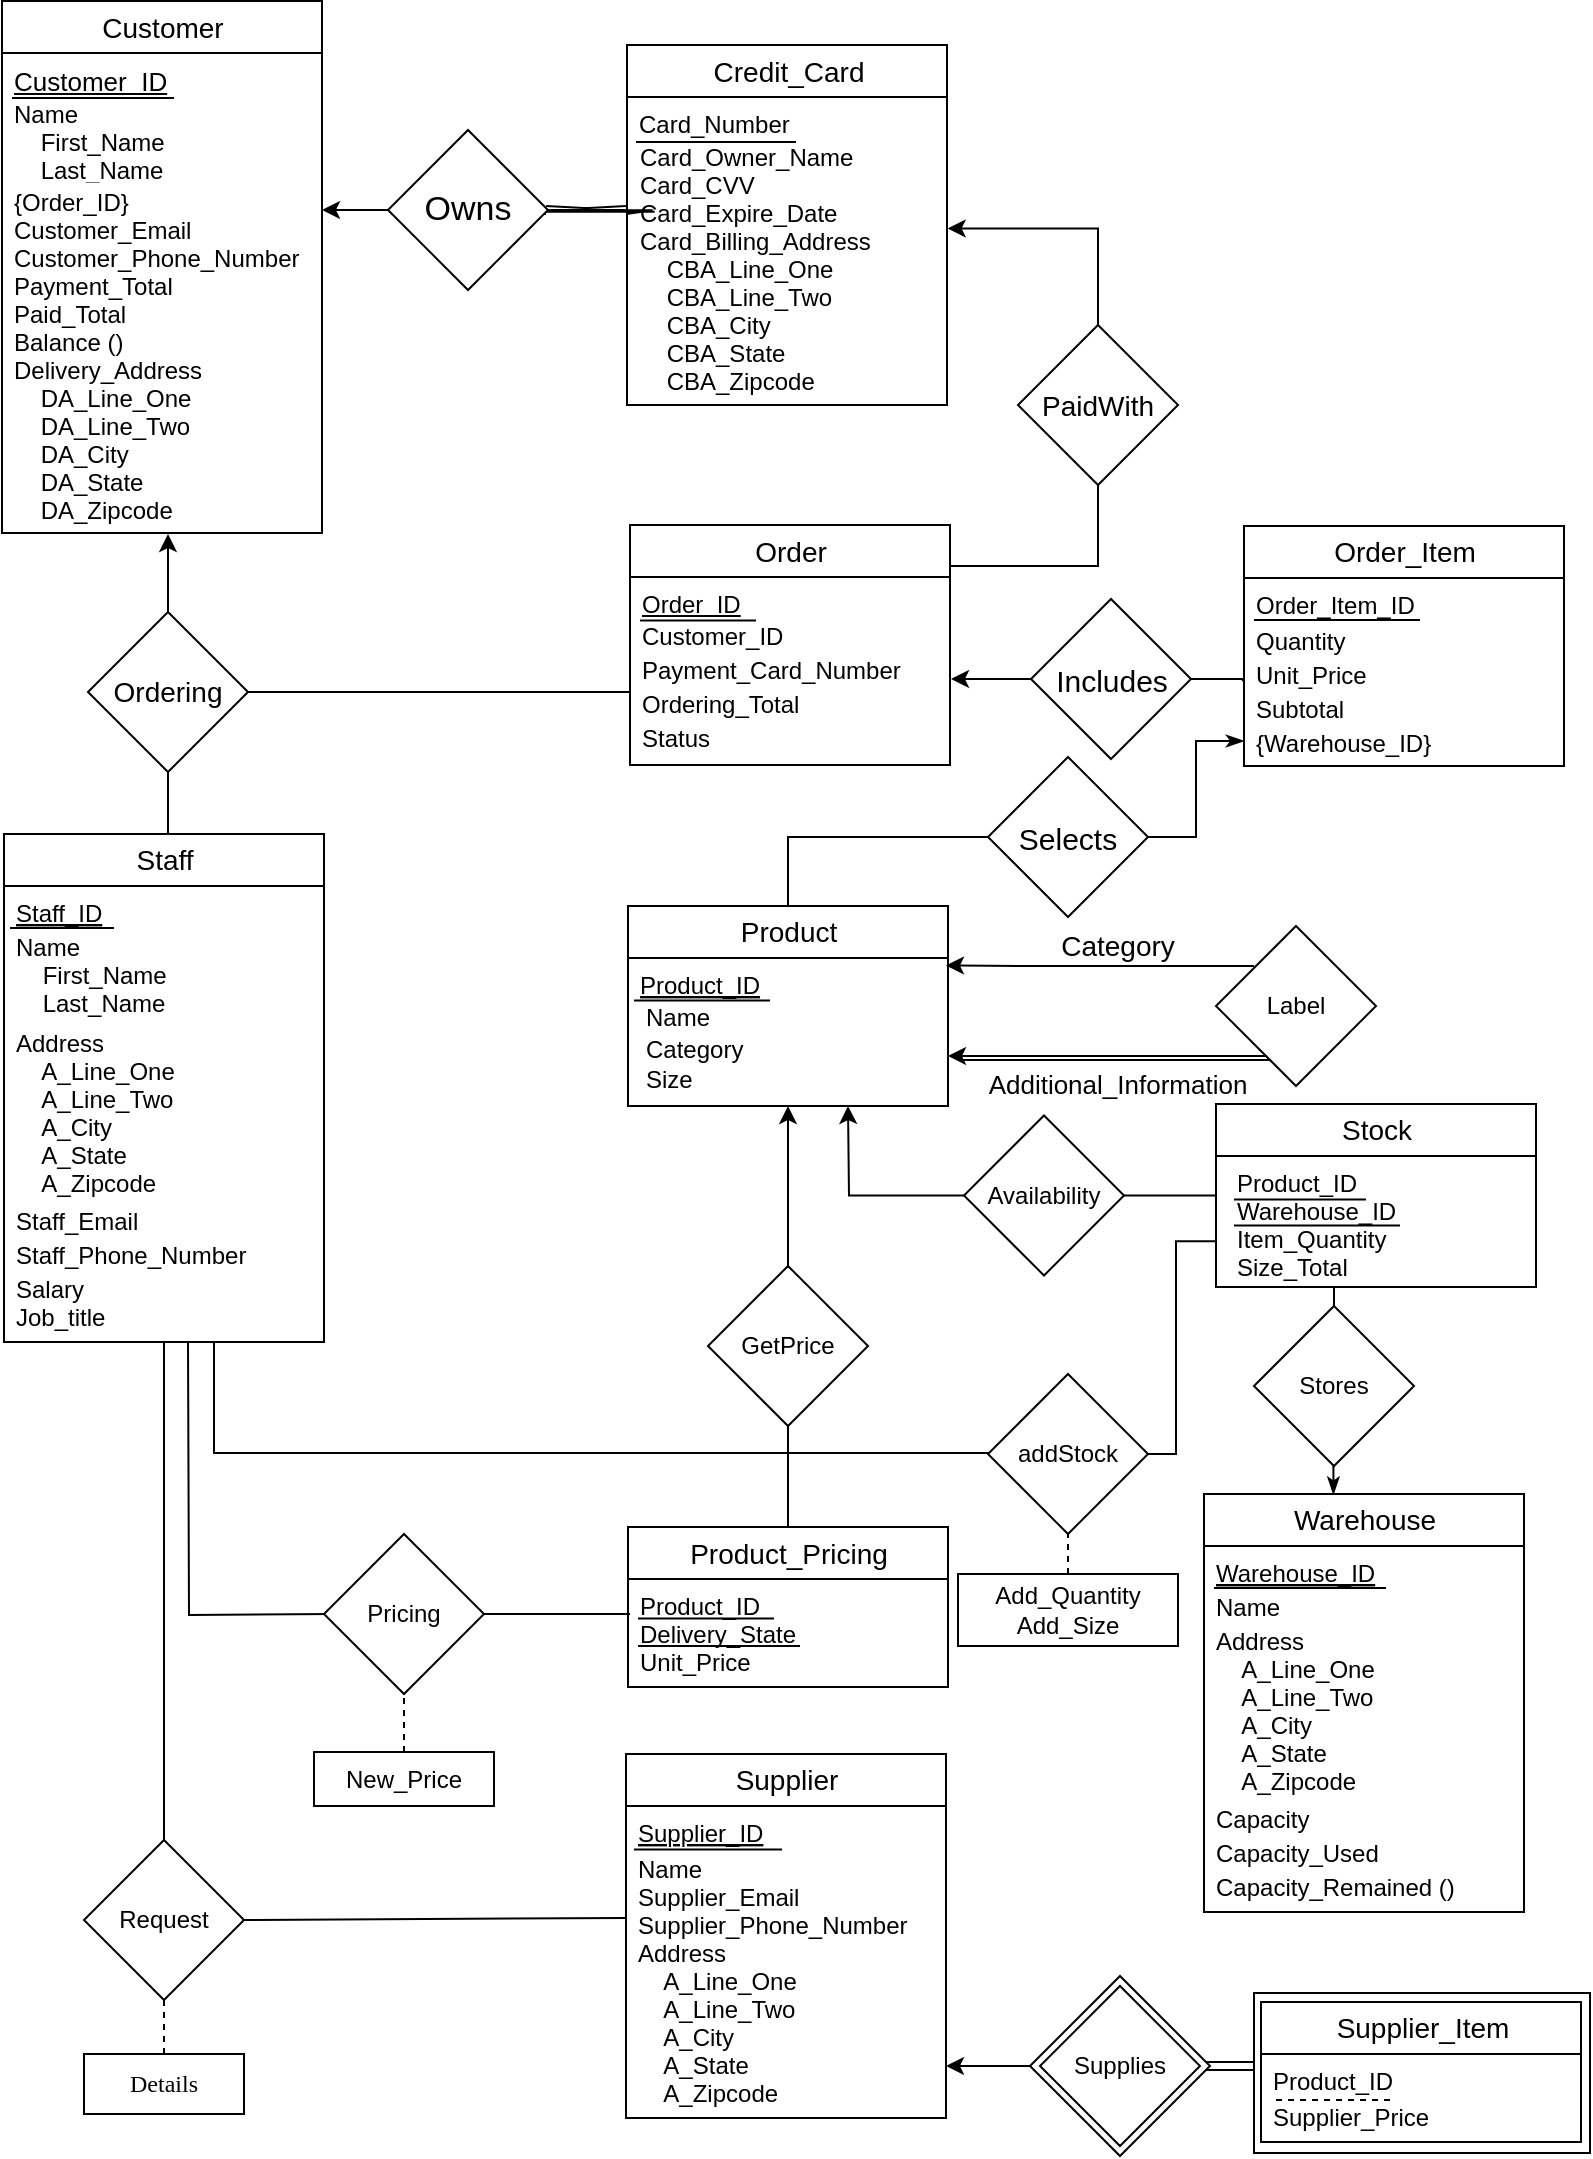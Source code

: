<mxfile version="13.0.3" type="device"><diagram id="dsKVr5tf_cZGVUpMoiFe" name="Page-1"><mxGraphModel dx="768" dy="522" grid="1" gridSize="10" guides="1" tooltips="1" connect="1" arrows="1" fold="1" page="1" pageScale="1" pageWidth="827" pageHeight="1169" math="0" shadow="0"><root><mxCell id="8yMp3e6kBateNFP0PvqR-0"/><mxCell id="8yMp3e6kBateNFP0PvqR-1" parent="8yMp3e6kBateNFP0PvqR-0"/><mxCell id="WRQ4lNMP2vpnJhaoZGz1-89" value="" style="edgeStyle=orthogonalEdgeStyle;rounded=0;orthogonalLoop=1;jettySize=auto;html=1;endArrow=classic;endFill=1;" parent="8yMp3e6kBateNFP0PvqR-1" edge="1"><mxGeometry relative="1" as="geometry"><mxPoint x="481" y="1050" as="targetPoint"/><Array as="points"><mxPoint x="491" y="1050"/><mxPoint x="491" y="1050"/></Array><mxPoint x="527" y="1050" as="sourcePoint"/></mxGeometry></mxCell><mxCell id="Q2Z9Z7U9NZE1AUgQSVHH-2" style="edgeStyle=orthogonalEdgeStyle;shape=link;rounded=0;orthogonalLoop=1;jettySize=auto;html=1;exitX=1;exitY=0.5;exitDx=0;exitDy=0;entryX=0.007;entryY=-0.054;entryDx=0;entryDy=0;entryPerimeter=0;" parent="8yMp3e6kBateNFP0PvqR-1" source="WRQ4lNMP2vpnJhaoZGz1-90" target="WRQ4lNMP2vpnJhaoZGz1-92" edge="1"><mxGeometry relative="1" as="geometry"/></mxCell><mxCell id="2XIH3nCPB-fyWV3_vnhs-7" style="edgeStyle=orthogonalEdgeStyle;shape=link;rounded=0;orthogonalLoop=1;jettySize=auto;html=1;exitX=1;exitY=0.5;exitDx=0;exitDy=0;endArrow=none;endFill=0;" parent="8yMp3e6kBateNFP0PvqR-1" edge="1"><mxGeometry relative="1" as="geometry"><mxPoint x="281" y="122" as="sourcePoint"/><mxPoint x="321" y="122" as="targetPoint"/></mxGeometry></mxCell><mxCell id="K7BHNKGHmMoZmcHDRNSR-34" value="" style="edgeStyle=orthogonalEdgeStyle;rounded=0;orthogonalLoop=1;jettySize=auto;html=1;startArrow=none;startFill=0;endArrow=none;endFill=0;fontSize=13;fontColor=#000000;" parent="8yMp3e6kBateNFP0PvqR-1" source="WRQ4lNMP2vpnJhaoZGz1-60" target="WRQ4lNMP2vpnJhaoZGz1-59" edge="1"><mxGeometry relative="1" as="geometry"/></mxCell><mxCell id="98txHaTrjVdRc5BkQR00-5" style="edgeStyle=orthogonalEdgeStyle;rounded=0;orthogonalLoop=1;jettySize=auto;html=1;exitX=0;exitY=0.5;exitDx=0;exitDy=0;endArrow=classic;endFill=1;" parent="8yMp3e6kBateNFP0PvqR-1" source="WRQ4lNMP2vpnJhaoZGz1-59" edge="1"><mxGeometry relative="1" as="geometry"><mxPoint x="432" y="570" as="targetPoint"/></mxGeometry></mxCell><mxCell id="98txHaTrjVdRc5BkQR00-2" style="edgeStyle=orthogonalEdgeStyle;rounded=0;orthogonalLoop=1;jettySize=auto;html=1;exitX=0.1;exitY=0.5;exitDx=0;exitDy=0;exitPerimeter=0;" parent="8yMp3e6kBateNFP0PvqR-1" source="J3QDzepKnIw4Qtp_B2LZ-3" edge="1"><mxGeometry relative="1" as="geometry"><mxPoint x="169" y="122" as="targetPoint"/><mxPoint x="199" y="122" as="sourcePoint"/></mxGeometry></mxCell><mxCell id="J3QDzepKnIw4Qtp_B2LZ-3" value="&lt;font style=&quot;font-size: 17px&quot;&gt;Owns&lt;/font&gt;" style="rhombus;whiteSpace=wrap;html=1;" parent="8yMp3e6kBateNFP0PvqR-1" vertex="1"><mxGeometry x="202" y="82" width="80" height="80" as="geometry"/></mxCell><mxCell id="WRQ4lNMP2vpnJhaoZGz1-59" value="Availability" style="rhombus;whiteSpace=wrap;html=1;" parent="8yMp3e6kBateNFP0PvqR-1" vertex="1"><mxGeometry x="490" y="574.75" width="80" height="80" as="geometry"/></mxCell><mxCell id="uZnhvBU0iBKmLGr6HPpe-4" style="edgeStyle=orthogonalEdgeStyle;rounded=0;orthogonalLoop=1;jettySize=auto;html=1;exitX=0.5;exitY=1;exitDx=0;exitDy=0;entryX=0.417;entryY=-0.008;entryDx=0;entryDy=0;entryPerimeter=0;endArrow=classicThin;endFill=1;" parent="8yMp3e6kBateNFP0PvqR-1" edge="1"><mxGeometry relative="1" as="geometry"><mxPoint x="672.5" y="741" as="sourcePoint"/><mxPoint x="674.72" y="764.328" as="targetPoint"/></mxGeometry></mxCell><mxCell id="WRQ4lNMP2vpnJhaoZGz1-78" value="Stores" style="rhombus;whiteSpace=wrap;html=1;" parent="8yMp3e6kBateNFP0PvqR-1" vertex="1"><mxGeometry x="635" y="670" width="80" height="80" as="geometry"/></mxCell><mxCell id="J3QDzepKnIw4Qtp_B2LZ-12" value="Customer" style="swimlane;fontStyle=0;childLayout=stackLayout;horizontal=1;startSize=26;horizontalStack=0;resizeParent=1;resizeParentMax=0;resizeLast=0;collapsible=1;marginBottom=0;align=center;fontSize=14;rounded=0;shadow=0;comic=0;strokeWidth=1;html=1;" parent="8yMp3e6kBateNFP0PvqR-1" vertex="1"><mxGeometry x="9" y="17.5" width="160" height="266" as="geometry"/></mxCell><mxCell id="J3QDzepKnIw4Qtp_B2LZ-13" value="Customer_ID" style="text;strokeColor=none;fillColor=none;spacingLeft=4;spacingRight=4;overflow=hidden;rotatable=0;points=[[0,0.5],[1,0.5]];portConstraint=eastwest;fontSize=13;fontStyle=4" parent="J3QDzepKnIw4Qtp_B2LZ-12" vertex="1"><mxGeometry y="26" width="160" height="17" as="geometry"/></mxCell><mxCell id="K7BHNKGHmMoZmcHDRNSR-91" value="" style="endArrow=none;html=1;" parent="J3QDzepKnIw4Qtp_B2LZ-12" edge="1"><mxGeometry width="50" height="50" relative="1" as="geometry"><mxPoint x="5" y="48.5" as="sourcePoint"/><mxPoint x="86" y="48.5" as="targetPoint"/></mxGeometry></mxCell><mxCell id="J3QDzepKnIw4Qtp_B2LZ-14" value="Name&#10;    First_Name&#10;    Last_Name&#10;" style="text;strokeColor=none;fillColor=none;spacingLeft=4;spacingRight=4;overflow=hidden;rotatable=0;points=[[0,0.5],[1,0.5]];portConstraint=eastwest;fontSize=12;" parent="J3QDzepKnIw4Qtp_B2LZ-12" vertex="1"><mxGeometry y="43" width="160" height="44" as="geometry"/></mxCell><mxCell id="WRQ4lNMP2vpnJhaoZGz1-33" value="{Order_ID}&#10;Customer_Email&#10;Customer_Phone_Number&#10;Payment_Total&#10;Paid_Total&#10;Balance ()&#10;Delivery_Address&#10;    DA_Line_One&#10;    DA_Line_Two&#10;    DA_City&#10;    DA_State&#10;    DA_Zipcode" style="text;strokeColor=none;fillColor=none;spacingLeft=4;spacingRight=4;overflow=hidden;rotatable=0;points=[[0,0.5],[1,0.5]];portConstraint=eastwest;fontSize=12;" parent="J3QDzepKnIw4Qtp_B2LZ-12" vertex="1"><mxGeometry y="87" width="160" height="179" as="geometry"/></mxCell><mxCell id="WRQ4lNMP2vpnJhaoZGz1-86" value="" style="rhombus;whiteSpace=wrap;html=1;" parent="8yMp3e6kBateNFP0PvqR-1" vertex="1"><mxGeometry x="523" y="1005" width="90" height="90" as="geometry"/></mxCell><mxCell id="WRQ4lNMP2vpnJhaoZGz1-87" value="" style="whiteSpace=wrap;html=1;rounded=0;shadow=0;comic=0;strokeWidth=1;fontFamily=Verdana;align=left;" parent="8yMp3e6kBateNFP0PvqR-1" vertex="1"><mxGeometry x="635" y="1013.5" width="168" height="80" as="geometry"/></mxCell><mxCell id="WRQ4lNMP2vpnJhaoZGz1-90" value="Supplies" style="rhombus;whiteSpace=wrap;html=1;" parent="8yMp3e6kBateNFP0PvqR-1" vertex="1"><mxGeometry x="528" y="1010" width="80" height="80" as="geometry"/></mxCell><mxCell id="WRQ4lNMP2vpnJhaoZGz1-80" value="Supplier" style="swimlane;fontStyle=0;childLayout=stackLayout;horizontal=1;startSize=26;horizontalStack=0;resizeParent=1;resizeParentMax=0;resizeLast=0;collapsible=1;marginBottom=0;align=center;fontSize=14;rounded=0;shadow=0;comic=0;strokeWidth=1;html=1;" parent="8yMp3e6kBateNFP0PvqR-1" vertex="1"><mxGeometry x="321" y="894" width="160" height="182" as="geometry"/></mxCell><mxCell id="WRQ4lNMP2vpnJhaoZGz1-81" value="Supplier_ID" style="text;strokeColor=none;fillColor=none;spacingLeft=4;spacingRight=4;overflow=hidden;rotatable=0;points=[[0,0.5],[1,0.5]];portConstraint=eastwest;fontSize=12;fontStyle=4;fontColor=#000000;" parent="WRQ4lNMP2vpnJhaoZGz1-80" vertex="1"><mxGeometry y="26" width="160" height="18" as="geometry"/></mxCell><mxCell id="K7BHNKGHmMoZmcHDRNSR-98" value="" style="endArrow=none;html=1;" parent="WRQ4lNMP2vpnJhaoZGz1-80" edge="1"><mxGeometry width="50" height="50" relative="1" as="geometry"><mxPoint x="4" y="47.79" as="sourcePoint"/><mxPoint x="78" y="47.79" as="targetPoint"/></mxGeometry></mxCell><mxCell id="WRQ4lNMP2vpnJhaoZGz1-82" value="Name" style="text;strokeColor=none;fillColor=none;spacingLeft=4;spacingRight=4;overflow=hidden;rotatable=0;points=[[0,0.5],[1,0.5]];portConstraint=eastwest;fontSize=12;" parent="WRQ4lNMP2vpnJhaoZGz1-80" vertex="1"><mxGeometry y="44" width="160" height="14" as="geometry"/></mxCell><mxCell id="WRQ4lNMP2vpnJhaoZGz1-83" value="Supplier_Email&#10;Supplier_Phone_Number&#10;Address&#10;    A_Line_One&#10;    A_Line_Two&#10;    A_City&#10;    A_State&#10;    A_Zipcode" style="text;strokeColor=none;fillColor=none;spacingLeft=4;spacingRight=4;overflow=hidden;rotatable=0;points=[[0,0.5],[1,0.5]];portConstraint=eastwest;fontSize=12;" parent="WRQ4lNMP2vpnJhaoZGz1-80" vertex="1"><mxGeometry y="58" width="160" height="124" as="geometry"/></mxCell><mxCell id="WRQ4lNMP2vpnJhaoZGz1-113" value="Request" style="rhombus;whiteSpace=wrap;html=1;" parent="8yMp3e6kBateNFP0PvqR-1" vertex="1"><mxGeometry x="50" y="937" width="80" height="80" as="geometry"/></mxCell><mxCell id="WRQ4lNMP2vpnJhaoZGz1-114" value="" style="endArrow=none;dashed=1;html=1;fontFamily=Verdana;exitX=0.5;exitY=0;exitDx=0;exitDy=0;" parent="8yMp3e6kBateNFP0PvqR-1" source="WRQ4lNMP2vpnJhaoZGz1-115" edge="1"><mxGeometry width="50" height="50" relative="1" as="geometry"><mxPoint x="90" y="1054" as="sourcePoint"/><mxPoint x="90" y="1017" as="targetPoint"/></mxGeometry></mxCell><mxCell id="WRQ4lNMP2vpnJhaoZGz1-115" value="Details" style="rounded=0;whiteSpace=wrap;html=1;shadow=0;comic=0;strokeWidth=1;fontFamily=Verdana;align=center;" parent="8yMp3e6kBateNFP0PvqR-1" vertex="1"><mxGeometry x="50" y="1044" width="80" height="30" as="geometry"/></mxCell><mxCell id="9i8of32P8VTuhEcQCgDb-11" style="edgeStyle=orthogonalEdgeStyle;rounded=0;orthogonalLoop=1;jettySize=auto;html=1;exitX=0;exitY=0.5;exitDx=0;exitDy=0;entryX=0.563;entryY=1;entryDx=0;entryDy=0;entryPerimeter=0;endArrow=none;endFill=0;startArrow=none;startFill=0;" parent="8yMp3e6kBateNFP0PvqR-1" edge="1"><mxGeometry relative="1" as="geometry"><mxPoint x="175.0" y="824" as="sourcePoint"/><mxPoint x="102" y="688" as="targetPoint"/></mxGeometry></mxCell><mxCell id="SBInSRfp2buzQ4nA8DWr-20" value="Pricing" style="rhombus;whiteSpace=wrap;html=1;align=center;" parent="8yMp3e6kBateNFP0PvqR-1" vertex="1"><mxGeometry x="170" y="784" width="80" height="80" as="geometry"/></mxCell><mxCell id="K7BHNKGHmMoZmcHDRNSR-58" style="edgeStyle=orthogonalEdgeStyle;rounded=0;orthogonalLoop=1;jettySize=auto;html=1;exitX=0.5;exitY=0;exitDx=0;exitDy=0;entryX=0.5;entryY=1;entryDx=0;entryDy=0;startArrow=none;startFill=0;endArrow=classic;endFill=1;fontSize=13;fontColor=#000000;entryPerimeter=0;" parent="8yMp3e6kBateNFP0PvqR-1" source="SBInSRfp2buzQ4nA8DWr-39" target="aeb2aWz5mtr-pIlVxpGZ-13" edge="1"><mxGeometry relative="1" as="geometry"><mxPoint x="402" y="525" as="targetPoint"/></mxGeometry></mxCell><mxCell id="SBInSRfp2buzQ4nA8DWr-39" value="GetPrice" style="rhombus;whiteSpace=wrap;html=1;align=center;" parent="8yMp3e6kBateNFP0PvqR-1" vertex="1"><mxGeometry x="362" y="650" width="80" height="80" as="geometry"/></mxCell><mxCell id="K7BHNKGHmMoZmcHDRNSR-61" style="edgeStyle=orthogonalEdgeStyle;rounded=0;orthogonalLoop=1;jettySize=auto;html=1;exitX=0.5;exitY=0;exitDx=0;exitDy=0;entryX=0.5;entryY=1;entryDx=0;entryDy=0;startArrow=none;startFill=0;endArrow=none;endFill=0;fontSize=13;fontColor=#000000;" parent="8yMp3e6kBateNFP0PvqR-1" source="SBInSRfp2buzQ4nA8DWr-32" target="SBInSRfp2buzQ4nA8DWr-39" edge="1"><mxGeometry relative="1" as="geometry"/></mxCell><mxCell id="9i8of32P8VTuhEcQCgDb-12" style="edgeStyle=orthogonalEdgeStyle;rounded=0;orthogonalLoop=1;jettySize=auto;html=1;entryX=0.625;entryY=1;entryDx=0;entryDy=0;entryPerimeter=0;endArrow=none;endFill=0;" parent="8yMp3e6kBateNFP0PvqR-1" edge="1"><mxGeometry relative="1" as="geometry"><Array as="points"><mxPoint x="115" y="743"/></Array><mxPoint x="532" y="743.5" as="sourcePoint"/><mxPoint x="115.0" y="688" as="targetPoint"/></mxGeometry></mxCell><mxCell id="uZnhvBU0iBKmLGr6HPpe-0" style="edgeStyle=orthogonalEdgeStyle;rounded=0;orthogonalLoop=1;jettySize=auto;html=1;exitX=1;exitY=0.5;exitDx=0;exitDy=0;entryX=0;entryY=0.75;entryDx=0;entryDy=0;endArrow=none;endFill=0;" parent="8yMp3e6kBateNFP0PvqR-1" source="SBInSRfp2buzQ4nA8DWr-64" target="WRQ4lNMP2vpnJhaoZGz1-60" edge="1"><mxGeometry relative="1" as="geometry"><Array as="points"><mxPoint x="596" y="744"/><mxPoint x="596" y="638"/></Array></mxGeometry></mxCell><mxCell id="SBInSRfp2buzQ4nA8DWr-64" value="addStock" style="rhombus;whiteSpace=wrap;html=1;align=center;" parent="8yMp3e6kBateNFP0PvqR-1" vertex="1"><mxGeometry x="502" y="704" width="80" height="80" as="geometry"/></mxCell><mxCell id="9i8of32P8VTuhEcQCgDb-0" value="Staff" style="swimlane;fontStyle=0;childLayout=stackLayout;horizontal=1;startSize=26;horizontalStack=0;resizeParent=1;resizeParentMax=0;resizeLast=0;collapsible=1;marginBottom=0;align=center;fontSize=14;rounded=0;shadow=0;comic=0;strokeWidth=1;html=1;" parent="8yMp3e6kBateNFP0PvqR-1" vertex="1"><mxGeometry x="10" y="434" width="160" height="254" as="geometry"/></mxCell><mxCell id="9i8of32P8VTuhEcQCgDb-1" value="Staff_ID" style="text;strokeColor=none;fillColor=none;spacingLeft=4;spacingRight=4;overflow=hidden;rotatable=0;points=[[0,0.5],[1,0.5]];portConstraint=eastwest;fontSize=12;fontStyle=4" parent="9i8of32P8VTuhEcQCgDb-0" vertex="1"><mxGeometry y="26" width="160" height="17" as="geometry"/></mxCell><mxCell id="K7BHNKGHmMoZmcHDRNSR-90" value="" style="endArrow=none;html=1;" parent="9i8of32P8VTuhEcQCgDb-0" edge="1"><mxGeometry width="50" height="50" relative="1" as="geometry"><mxPoint x="3" y="47" as="sourcePoint"/><mxPoint x="55" y="47" as="targetPoint"/></mxGeometry></mxCell><mxCell id="9i8of32P8VTuhEcQCgDb-2" value="Name&#10;    First_Name&#10;    Last_Name&#10;" style="text;strokeColor=none;fillColor=none;spacingLeft=4;spacingRight=4;overflow=hidden;rotatable=0;points=[[0,0.5],[1,0.5]];portConstraint=eastwest;fontSize=12;" parent="9i8of32P8VTuhEcQCgDb-0" vertex="1"><mxGeometry y="43" width="160" height="48" as="geometry"/></mxCell><mxCell id="9i8of32P8VTuhEcQCgDb-3" value="Address&#10;    A_Line_One&#10;    A_Line_Two&#10;    A_City&#10;    A_State&#10;    A_Zipcode" style="text;strokeColor=none;fillColor=none;spacingLeft=4;spacingRight=4;overflow=hidden;rotatable=0;points=[[0,0.5],[1,0.5]];portConstraint=eastwest;fontSize=12;" parent="9i8of32P8VTuhEcQCgDb-0" vertex="1"><mxGeometry y="91" width="160" height="89" as="geometry"/></mxCell><mxCell id="9i8of32P8VTuhEcQCgDb-5" value="Staff_Email" style="text;strokeColor=none;fillColor=none;spacingLeft=4;spacingRight=4;overflow=hidden;rotatable=0;points=[[0,0.5],[1,0.5]];portConstraint=eastwest;fontSize=12;" parent="9i8of32P8VTuhEcQCgDb-0" vertex="1"><mxGeometry y="180" width="160" height="17" as="geometry"/></mxCell><mxCell id="9i8of32P8VTuhEcQCgDb-6" value="Staff_Phone_Number" style="text;strokeColor=none;fillColor=none;spacingLeft=4;spacingRight=4;overflow=hidden;rotatable=0;points=[[0,0.5],[1,0.5]];portConstraint=eastwest;fontSize=12;" parent="9i8of32P8VTuhEcQCgDb-0" vertex="1"><mxGeometry y="197" width="160" height="17" as="geometry"/></mxCell><mxCell id="9i8of32P8VTuhEcQCgDb-7" value="Salary&#10;Job_title" style="text;strokeColor=none;fillColor=none;spacingLeft=4;spacingRight=4;overflow=hidden;rotatable=0;points=[[0,0.5],[1,0.5]];portConstraint=eastwest;fontSize=12;" parent="9i8of32P8VTuhEcQCgDb-0" vertex="1"><mxGeometry y="214" width="160" height="40" as="geometry"/></mxCell><mxCell id="9i8of32P8VTuhEcQCgDb-8" value="" style="endArrow=none;html=1;exitX=1;exitY=0.5;exitDx=0;exitDy=0;" parent="8yMp3e6kBateNFP0PvqR-1" edge="1"><mxGeometry width="50" height="50" relative="1" as="geometry"><mxPoint x="129" y="977" as="sourcePoint"/><mxPoint x="321" y="976" as="targetPoint"/></mxGeometry></mxCell><mxCell id="9i8of32P8VTuhEcQCgDb-10" value="" style="endArrow=none;html=1;exitX=0.5;exitY=0;exitDx=0;exitDy=0;endFill=0;" parent="8yMp3e6kBateNFP0PvqR-1" source="WRQ4lNMP2vpnJhaoZGz1-113" target="9i8of32P8VTuhEcQCgDb-7" edge="1"><mxGeometry width="50" height="50" relative="1" as="geometry"><mxPoint x="290" y="874" as="sourcePoint"/><mxPoint x="340" y="824" as="targetPoint"/></mxGeometry></mxCell><mxCell id="9i8of32P8VTuhEcQCgDb-16" value="" style="endArrow=none;html=1;entryX=1;entryY=0.5;entryDx=0;entryDy=0;" parent="8yMp3e6kBateNFP0PvqR-1" target="SBInSRfp2buzQ4nA8DWr-20" edge="1"><mxGeometry width="50" height="50" relative="1" as="geometry"><mxPoint x="323" y="824" as="sourcePoint"/><mxPoint x="222" y="824" as="targetPoint"/></mxGeometry></mxCell><mxCell id="9i8of32P8VTuhEcQCgDb-18" value="Add_Quantity&lt;br&gt;Add_Size" style="rounded=0;whiteSpace=wrap;html=1;" parent="8yMp3e6kBateNFP0PvqR-1" vertex="1"><mxGeometry x="487" y="804" width="110" height="36" as="geometry"/></mxCell><mxCell id="9i8of32P8VTuhEcQCgDb-19" value="" style="endArrow=none;dashed=1;html=1;exitX=0.5;exitY=0;exitDx=0;exitDy=0;entryX=0.5;entryY=1;entryDx=0;entryDy=0;" parent="8yMp3e6kBateNFP0PvqR-1" source="9i8of32P8VTuhEcQCgDb-18" target="SBInSRfp2buzQ4nA8DWr-64" edge="1"><mxGeometry width="50" height="50" relative="1" as="geometry"><mxPoint x="522" y="659.75" as="sourcePoint"/><mxPoint x="572" y="609.75" as="targetPoint"/></mxGeometry></mxCell><mxCell id="9i8of32P8VTuhEcQCgDb-20" value="New_Price" style="rounded=0;whiteSpace=wrap;html=1;" parent="8yMp3e6kBateNFP0PvqR-1" vertex="1"><mxGeometry x="165" y="893" width="90" height="27" as="geometry"/></mxCell><mxCell id="9i8of32P8VTuhEcQCgDb-22" value="" style="endArrow=none;dashed=1;html=1;exitX=0.5;exitY=0;exitDx=0;exitDy=0;entryX=0.5;entryY=1;entryDx=0;entryDy=0;" parent="8yMp3e6kBateNFP0PvqR-1" source="9i8of32P8VTuhEcQCgDb-20" target="SBInSRfp2buzQ4nA8DWr-20" edge="1"><mxGeometry width="50" height="50" relative="1" as="geometry"><mxPoint x="100" y="904" as="sourcePoint"/><mxPoint x="150" y="854" as="targetPoint"/></mxGeometry></mxCell><mxCell id="jI37pvxPPCBf6wWJPP41-12" style="edgeStyle=orthogonalEdgeStyle;rounded=0;orthogonalLoop=1;jettySize=auto;html=1;exitX=0.5;exitY=1;exitDx=0;exitDy=0;endArrow=none;endFill=0;" parent="8yMp3e6kBateNFP0PvqR-1" source="Sxl-88vAfYyirIWx0f7X-0" edge="1"><mxGeometry relative="1" as="geometry"><mxPoint x="482" y="300" as="targetPoint"/><Array as="points"><mxPoint x="557" y="300"/></Array></mxGeometry></mxCell><mxCell id="98txHaTrjVdRc5BkQR00-6" style="edgeStyle=orthogonalEdgeStyle;rounded=0;orthogonalLoop=1;jettySize=auto;html=1;exitX=0.5;exitY=0;exitDx=0;exitDy=0;endArrow=classic;endFill=1;entryX=0.999;entryY=0.373;entryDx=0;entryDy=0;entryPerimeter=0;" parent="8yMp3e6kBateNFP0PvqR-1" source="Sxl-88vAfYyirIWx0f7X-0" target="WRQ4lNMP2vpnJhaoZGz1-3" edge="1"><mxGeometry relative="1" as="geometry"><mxPoint x="486" y="131" as="targetPoint"/><Array as="points"><mxPoint x="557" y="131"/></Array></mxGeometry></mxCell><mxCell id="Sxl-88vAfYyirIWx0f7X-0" value="&lt;font style=&quot;font-size: 14px&quot;&gt;PaidWith&lt;/font&gt;" style="rhombus;whiteSpace=wrap;html=1;" parent="8yMp3e6kBateNFP0PvqR-1" vertex="1"><mxGeometry x="517" y="179.5" width="80" height="80" as="geometry"/></mxCell><mxCell id="Sxl-88vAfYyirIWx0f7X-14" style="edgeStyle=orthogonalEdgeStyle;rounded=0;orthogonalLoop=1;jettySize=auto;html=1;exitX=1;exitY=0.5;exitDx=0;exitDy=0;entryX=-0.002;entryY=0.718;entryDx=0;entryDy=0;entryPerimeter=0;endArrow=none;endFill=0;" parent="8yMp3e6kBateNFP0PvqR-1" source="Sxl-88vAfYyirIWx0f7X-13" edge="1"><mxGeometry relative="1" as="geometry"><mxPoint x="322.68" y="362.966" as="targetPoint"/></mxGeometry></mxCell><mxCell id="K7BHNKGHmMoZmcHDRNSR-6" style="edgeStyle=orthogonalEdgeStyle;rounded=0;orthogonalLoop=1;jettySize=auto;html=1;exitX=0.5;exitY=1;exitDx=0;exitDy=0;entryX=0.75;entryY=0;entryDx=0;entryDy=0;endArrow=none;endFill=0;startArrow=none;startFill=0;" parent="8yMp3e6kBateNFP0PvqR-1" edge="1"><mxGeometry relative="1" as="geometry"><mxPoint x="92" y="403" as="sourcePoint"/><mxPoint x="92" y="434.0" as="targetPoint"/></mxGeometry></mxCell><mxCell id="K7BHNKGHmMoZmcHDRNSR-33" style="edgeStyle=orthogonalEdgeStyle;rounded=0;orthogonalLoop=1;jettySize=auto;html=1;exitX=0.5;exitY=0;exitDx=0;exitDy=0;startArrow=none;startFill=0;endArrow=classic;endFill=1;fontSize=13;fontColor=#000000;" parent="8yMp3e6kBateNFP0PvqR-1" source="Sxl-88vAfYyirIWx0f7X-13" edge="1"><mxGeometry relative="1" as="geometry"><mxPoint x="92" y="284" as="targetPoint"/><Array as="points"><mxPoint x="92" y="309"/><mxPoint x="92" y="309"/></Array></mxGeometry></mxCell><mxCell id="Sxl-88vAfYyirIWx0f7X-13" value="&lt;font style=&quot;font-size: 14px&quot;&gt;Ordering&lt;/font&gt;" style="rhombus;whiteSpace=wrap;html=1;" parent="8yMp3e6kBateNFP0PvqR-1" vertex="1"><mxGeometry x="52" y="323" width="80" height="80" as="geometry"/></mxCell><mxCell id="WRQ4lNMP2vpnJhaoZGz1-63" value="Product_ID&#10;Warehouse_ID&#10;Item_Quantity&#10;Size_Total" style="text;strokeColor=none;fillColor=none;spacingLeft=4;spacingRight=4;overflow=hidden;rotatable=0;points=[[0,0.5],[1,0.5]];portConstraint=eastwest;fontSize=12;" parent="8yMp3e6kBateNFP0PvqR-1" vertex="1"><mxGeometry x="620.5" y="595" width="160" height="62.75" as="geometry"/></mxCell><mxCell id="SBInSRfp2buzQ4nA8DWr-32" value="Product_Pricing" style="swimlane;fontStyle=0;childLayout=stackLayout;horizontal=1;startSize=26;horizontalStack=0;resizeParent=1;resizeParentMax=0;resizeLast=0;collapsible=1;marginBottom=0;align=center;fontSize=14;rounded=0;shadow=0;comic=0;strokeWidth=1;html=1;" parent="8yMp3e6kBateNFP0PvqR-1" vertex="1"><mxGeometry x="322" y="780.5" width="160" height="80" as="geometry"><mxRectangle x="380" y="20" width="110" height="26" as="alternateBounds"/></mxGeometry></mxCell><mxCell id="SBInSRfp2buzQ4nA8DWr-33" value="Product_ID&#10;Delivery_State&#10;Unit_Price" style="text;strokeColor=none;fillColor=none;spacingLeft=4;spacingRight=4;overflow=hidden;rotatable=0;points=[[0,0.5],[1,0.5]];portConstraint=eastwest;fontSize=12;" parent="SBInSRfp2buzQ4nA8DWr-32" vertex="1"><mxGeometry y="26" width="160" height="54" as="geometry"/></mxCell><mxCell id="K7BHNKGHmMoZmcHDRNSR-13" value="" style="endArrow=none;html=1;" parent="SBInSRfp2buzQ4nA8DWr-32" edge="1"><mxGeometry width="50" height="50" relative="1" as="geometry"><mxPoint x="5" y="59.5" as="sourcePoint"/><mxPoint x="86" y="59.5" as="targetPoint"/></mxGeometry></mxCell><mxCell id="K7BHNKGHmMoZmcHDRNSR-82" value="" style="endArrow=none;html=1;" parent="SBInSRfp2buzQ4nA8DWr-32" edge="1"><mxGeometry width="50" height="50" relative="1" as="geometry"><mxPoint x="5" y="45.79" as="sourcePoint"/><mxPoint x="73" y="45.79" as="targetPoint"/></mxGeometry></mxCell><mxCell id="K7BHNKGHmMoZmcHDRNSR-88" value="" style="endArrow=none;html=1;" parent="8yMp3e6kBateNFP0PvqR-1" edge="1"><mxGeometry width="50" height="50" relative="1" as="geometry"><mxPoint x="625" y="629.75" as="sourcePoint"/><mxPoint x="708" y="629.75" as="targetPoint"/></mxGeometry></mxCell><mxCell id="K7BHNKGHmMoZmcHDRNSR-89" value="" style="endArrow=none;html=1;" parent="8yMp3e6kBateNFP0PvqR-1" edge="1"><mxGeometry width="50" height="50" relative="1" as="geometry"><mxPoint x="625" y="616.75" as="sourcePoint"/><mxPoint x="691" y="616.75" as="targetPoint"/></mxGeometry></mxCell><mxCell id="WRQ4lNMP2vpnJhaoZGz1-15" value="&#10;Card_Owner_name&#10;Card_CVV" style="text;strokeColor=none;fillColor=none;spacingLeft=4;spacingRight=4;overflow=hidden;rotatable=0;points=[[0,0.5],[1,0.5]];portConstraint=eastwest;fontSize=12;" parent="8yMp3e6kBateNFP0PvqR-1" vertex="1"><mxGeometry x="302" y="179.5" width="160" height="17" as="geometry"/></mxCell><mxCell id="WRQ4lNMP2vpnJhaoZGz1-95" value="Supplier_Price" style="text;strokeColor=none;fillColor=none;spacingLeft=4;spacingRight=4;overflow=hidden;rotatable=0;points=[[0,0.5],[1,0.5]];portConstraint=eastwest;fontSize=12;" parent="8yMp3e6kBateNFP0PvqR-1" vertex="1"><mxGeometry x="638.5" y="1062" width="160" height="26" as="geometry"/></mxCell><mxCell id="K7BHNKGHmMoZmcHDRNSR-99" value="" style="endArrow=none;html=1;dashed=1;" parent="8yMp3e6kBateNFP0PvqR-1" edge="1"><mxGeometry width="50" height="50" relative="1" as="geometry"><mxPoint x="646" y="1067" as="sourcePoint"/><mxPoint x="705" y="1067" as="targetPoint"/></mxGeometry></mxCell><mxCell id="WRQ4lNMP2vpnJhaoZGz1-91" value="Supplier_Item" style="swimlane;fontStyle=0;childLayout=stackLayout;horizontal=1;startSize=26;horizontalStack=0;resizeParent=1;resizeParentMax=0;resizeLast=0;collapsible=1;marginBottom=0;align=center;fontSize=14;rounded=0;shadow=0;comic=0;strokeWidth=1;html=1;" parent="8yMp3e6kBateNFP0PvqR-1" vertex="1"><mxGeometry x="638.5" y="1018" width="160" height="70" as="geometry"><mxRectangle x="380" y="20" width="110" height="26" as="alternateBounds"/></mxGeometry></mxCell><mxCell id="WRQ4lNMP2vpnJhaoZGz1-92" value="Product_ID" style="text;strokeColor=none;fillColor=none;spacingLeft=4;spacingRight=4;overflow=hidden;rotatable=0;points=[[0,0.5],[1,0.5]];portConstraint=eastwest;fontSize=12;" parent="WRQ4lNMP2vpnJhaoZGz1-91" vertex="1"><mxGeometry y="26" width="160" height="44" as="geometry"/></mxCell><mxCell id="uZnhvBU0iBKmLGr6HPpe-2" style="edgeStyle=orthogonalEdgeStyle;rounded=0;orthogonalLoop=1;jettySize=auto;html=1;exitX=0.25;exitY=1;exitDx=0;exitDy=0;entryX=0.5;entryY=0;entryDx=0;entryDy=0;endArrow=none;endFill=0;" parent="8yMp3e6kBateNFP0PvqR-1" source="WRQ4lNMP2vpnJhaoZGz1-60" target="WRQ4lNMP2vpnJhaoZGz1-78" edge="1"><mxGeometry relative="1" as="geometry"/></mxCell><mxCell id="WRQ4lNMP2vpnJhaoZGz1-68" value="Warehouse" style="swimlane;fontStyle=0;childLayout=stackLayout;horizontal=1;startSize=26;horizontalStack=0;resizeParent=1;resizeParentMax=0;resizeLast=0;collapsible=1;marginBottom=0;align=center;fontSize=14;rounded=0;shadow=0;comic=0;strokeWidth=1;html=1;" parent="8yMp3e6kBateNFP0PvqR-1" vertex="1"><mxGeometry x="610" y="764" width="160" height="209" as="geometry"/></mxCell><mxCell id="WRQ4lNMP2vpnJhaoZGz1-69" value="Warehouse_ID" style="text;strokeColor=none;fillColor=none;spacingLeft=4;spacingRight=4;overflow=hidden;rotatable=0;points=[[0,0.5],[1,0.5]];portConstraint=eastwest;fontSize=12;fontStyle=4" parent="WRQ4lNMP2vpnJhaoZGz1-68" vertex="1"><mxGeometry y="26" width="160" height="17" as="geometry"/></mxCell><mxCell id="K7BHNKGHmMoZmcHDRNSR-86" value="" style="endArrow=none;html=1;" parent="WRQ4lNMP2vpnJhaoZGz1-68" edge="1"><mxGeometry width="50" height="50" relative="1" as="geometry"><mxPoint x="5" y="47" as="sourcePoint"/><mxPoint x="91" y="47" as="targetPoint"/></mxGeometry></mxCell><mxCell id="WRQ4lNMP2vpnJhaoZGz1-70" value="Name" style="text;strokeColor=none;fillColor=none;spacingLeft=4;spacingRight=4;overflow=hidden;rotatable=0;points=[[0,0.5],[1,0.5]];portConstraint=eastwest;fontSize=12;" parent="WRQ4lNMP2vpnJhaoZGz1-68" vertex="1"><mxGeometry y="43" width="160" height="17" as="geometry"/></mxCell><mxCell id="WRQ4lNMP2vpnJhaoZGz1-71" value="Address&#10;    A_Line_One&#10;    A_Line_Two&#10;    A_City&#10;    A_State&#10;    A_Zipcode" style="text;strokeColor=none;fillColor=none;spacingLeft=4;spacingRight=4;overflow=hidden;rotatable=0;points=[[0,0.5],[1,0.5]];portConstraint=eastwest;fontSize=12;" parent="WRQ4lNMP2vpnJhaoZGz1-68" vertex="1"><mxGeometry y="60" width="160" height="89" as="geometry"/></mxCell><mxCell id="WRQ4lNMP2vpnJhaoZGz1-72" value="Capacity" style="text;strokeColor=none;fillColor=none;spacingLeft=4;spacingRight=4;overflow=hidden;rotatable=0;points=[[0,0.5],[1,0.5]];portConstraint=eastwest;fontSize=12;" parent="WRQ4lNMP2vpnJhaoZGz1-68" vertex="1"><mxGeometry y="149" width="160" height="17" as="geometry"/></mxCell><mxCell id="WRQ4lNMP2vpnJhaoZGz1-73" value="Capacity_Used" style="text;strokeColor=none;fillColor=none;spacingLeft=4;spacingRight=4;overflow=hidden;rotatable=0;points=[[0,0.5],[1,0.5]];portConstraint=eastwest;fontSize=12;" parent="WRQ4lNMP2vpnJhaoZGz1-68" vertex="1"><mxGeometry y="166" width="160" height="17" as="geometry"/></mxCell><mxCell id="WRQ4lNMP2vpnJhaoZGz1-74" value="Capacity_Remained ()" style="text;strokeColor=none;fillColor=none;spacingLeft=4;spacingRight=4;overflow=hidden;rotatable=0;points=[[0,0.5],[1,0.5]];portConstraint=eastwest;fontSize=12;" parent="WRQ4lNMP2vpnJhaoZGz1-68" vertex="1"><mxGeometry y="183" width="160" height="26" as="geometry"/></mxCell><mxCell id="WRQ4lNMP2vpnJhaoZGz1-0" value="Credit_Card" style="swimlane;fontStyle=0;childLayout=stackLayout;horizontal=1;startSize=26;horizontalStack=0;resizeParent=1;resizeParentMax=0;resizeLast=0;collapsible=1;marginBottom=0;align=center;fontSize=14;rounded=0;shadow=0;comic=0;strokeWidth=1;html=1;" parent="8yMp3e6kBateNFP0PvqR-1" vertex="1"><mxGeometry x="321.5" y="39.5" width="160" height="180" as="geometry"><mxRectangle x="380" y="20" width="110" height="26" as="alternateBounds"/></mxGeometry></mxCell><mxCell id="WRQ4lNMP2vpnJhaoZGz1-1" value="Card_Number" style="text;strokeColor=none;fillColor=none;spacingLeft=4;spacingRight=4;overflow=hidden;rotatable=0;points=[[0,0.5],[1,0.5]];portConstraint=eastwest;fontSize=12;" parent="WRQ4lNMP2vpnJhaoZGz1-0" vertex="1"><mxGeometry y="26" width="160" height="154" as="geometry"/></mxCell><mxCell id="WRQ4lNMP2vpnJhaoZGz1-3" value="Card_Owner_Name&#10;Card_CVV&#10;Card_Expire_Date&#10;Card_Billing_Address&#10;    CBA_Line_One&#10;    CBA_Line_Two&#10;    CBA_City&#10;    CBA_State&#10;    CBA_Zipcode" style="text;strokeColor=none;fillColor=none;spacingLeft=4;spacingRight=4;overflow=hidden;rotatable=0;points=[[0,0.5],[1,0.5]];portConstraint=eastwest;fontSize=12;" parent="8yMp3e6kBateNFP0PvqR-1" vertex="1"><mxGeometry x="322" y="82" width="160" height="132" as="geometry"/></mxCell><mxCell id="98txHaTrjVdRc5BkQR00-4" value="" style="endArrow=none;html=1;" parent="8yMp3e6kBateNFP0PvqR-1" edge="1"><mxGeometry width="50" height="50" relative="1" as="geometry"><mxPoint x="326" y="88" as="sourcePoint"/><mxPoint x="406" y="88" as="targetPoint"/></mxGeometry></mxCell><mxCell id="aeb2aWz5mtr-pIlVxpGZ-0" value="Order" style="swimlane;fontStyle=0;childLayout=stackLayout;horizontal=1;startSize=26;horizontalStack=0;resizeParent=1;resizeParentMax=0;resizeLast=0;collapsible=1;marginBottom=0;align=center;fontSize=14;rounded=0;shadow=0;comic=0;strokeWidth=1;html=1;" parent="8yMp3e6kBateNFP0PvqR-1" vertex="1"><mxGeometry x="323" y="279.5" width="160" height="120" as="geometry"><mxRectangle x="380" y="20" width="110" height="26" as="alternateBounds"/></mxGeometry></mxCell><mxCell id="aeb2aWz5mtr-pIlVxpGZ-1" value="Order_ID" style="text;strokeColor=none;fillColor=none;spacingLeft=4;spacingRight=4;overflow=hidden;rotatable=0;points=[[0,0.5],[1,0.5]];portConstraint=eastwest;fontSize=12;fontStyle=4" parent="aeb2aWz5mtr-pIlVxpGZ-0" vertex="1"><mxGeometry y="26" width="160" height="16" as="geometry"/></mxCell><mxCell id="aeb2aWz5mtr-pIlVxpGZ-2" value="Customer_ID" style="text;strokeColor=none;fillColor=none;spacingLeft=4;spacingRight=4;overflow=hidden;rotatable=0;points=[[0,0.5],[1,0.5]];portConstraint=eastwest;fontSize=12;" parent="aeb2aWz5mtr-pIlVxpGZ-0" vertex="1"><mxGeometry y="42" width="160" height="17" as="geometry"/></mxCell><mxCell id="aeb2aWz5mtr-pIlVxpGZ-3" value="" style="endArrow=none;html=1;" parent="aeb2aWz5mtr-pIlVxpGZ-0" edge="1"><mxGeometry width="50" height="50" relative="1" as="geometry"><mxPoint x="5" y="47.79" as="sourcePoint"/><mxPoint x="63" y="47.79" as="targetPoint"/></mxGeometry></mxCell><mxCell id="aeb2aWz5mtr-pIlVxpGZ-4" value="Payment_Card_Number" style="text;strokeColor=none;fillColor=none;spacingLeft=4;spacingRight=4;overflow=hidden;rotatable=0;points=[[0,0.5],[1,0.5]];portConstraint=eastwest;fontSize=12;" parent="aeb2aWz5mtr-pIlVxpGZ-0" vertex="1"><mxGeometry y="59" width="160" height="17" as="geometry"/></mxCell><mxCell id="aeb2aWz5mtr-pIlVxpGZ-5" value="Ordering_Total" style="text;strokeColor=none;fillColor=none;spacingLeft=4;spacingRight=4;overflow=hidden;rotatable=0;points=[[0,0.5],[1,0.5]];portConstraint=eastwest;fontSize=12;" parent="aeb2aWz5mtr-pIlVxpGZ-0" vertex="1"><mxGeometry y="76" width="160" height="17" as="geometry"/></mxCell><mxCell id="aeb2aWz5mtr-pIlVxpGZ-6" value="Status" style="text;strokeColor=none;fillColor=none;spacingLeft=4;spacingRight=4;overflow=hidden;rotatable=0;points=[[0,0.5],[1,0.5]];portConstraint=eastwest;fontSize=12;" parent="aeb2aWz5mtr-pIlVxpGZ-0" vertex="1"><mxGeometry y="93" width="160" height="27" as="geometry"/></mxCell><mxCell id="aeb2aWz5mtr-pIlVxpGZ-7" value="" style="edgeStyle=orthogonalEdgeStyle;rounded=0;orthogonalLoop=1;jettySize=auto;html=1;endArrow=classic;endFill=1;" parent="8yMp3e6kBateNFP0PvqR-1" source="aeb2aWz5mtr-pIlVxpGZ-9" edge="1"><mxGeometry relative="1" as="geometry"><mxPoint x="483.5" y="356.5" as="targetPoint"/><Array as="points"><mxPoint x="493.5" y="356.5"/><mxPoint x="493.5" y="356.5"/></Array></mxGeometry></mxCell><mxCell id="aeb2aWz5mtr-pIlVxpGZ-8" style="edgeStyle=orthogonalEdgeStyle;rounded=0;orthogonalLoop=1;jettySize=auto;html=1;exitX=1;exitY=0.5;exitDx=0;exitDy=0;entryX=-0.004;entryY=0.98;entryDx=0;entryDy=0;entryPerimeter=0;endArrow=none;endFill=0;" parent="8yMp3e6kBateNFP0PvqR-1" source="aeb2aWz5mtr-pIlVxpGZ-9" target="aeb2aWz5mtr-pIlVxpGZ-17" edge="1"><mxGeometry relative="1" as="geometry"/></mxCell><mxCell id="aeb2aWz5mtr-pIlVxpGZ-9" value="&lt;font style=&quot;font-size: 15px&quot;&gt;Includes&lt;/font&gt;" style="rhombus;whiteSpace=wrap;html=1;" parent="8yMp3e6kBateNFP0PvqR-1" vertex="1"><mxGeometry x="523.5" y="316.5" width="80" height="80" as="geometry"/></mxCell><mxCell id="aeb2aWz5mtr-pIlVxpGZ-10" value="Product" style="swimlane;fontStyle=0;childLayout=stackLayout;horizontal=1;startSize=26;horizontalStack=0;resizeParent=1;resizeParentMax=0;resizeLast=0;collapsible=1;marginBottom=0;align=center;fontSize=14;rounded=0;shadow=0;comic=0;strokeWidth=1;html=1;" parent="8yMp3e6kBateNFP0PvqR-1" vertex="1"><mxGeometry x="322" y="470" width="160" height="100" as="geometry"><mxRectangle x="380" y="20" width="110" height="26" as="alternateBounds"/></mxGeometry></mxCell><mxCell id="aeb2aWz5mtr-pIlVxpGZ-11" value="Product_ID" style="text;strokeColor=none;fillColor=none;spacingLeft=4;spacingRight=4;overflow=hidden;rotatable=0;points=[[0,0.5],[1,0.5]];portConstraint=eastwest;fontSize=12;fontStyle=4" parent="aeb2aWz5mtr-pIlVxpGZ-10" vertex="1"><mxGeometry y="26" width="160" height="24" as="geometry"/></mxCell><mxCell id="aeb2aWz5mtr-pIlVxpGZ-12" value="" style="endArrow=none;html=1;" parent="aeb2aWz5mtr-pIlVxpGZ-10" edge="1"><mxGeometry width="50" height="50" relative="1" as="geometry"><mxPoint x="3" y="47.29" as="sourcePoint"/><mxPoint x="71" y="47.29" as="targetPoint"/></mxGeometry></mxCell><mxCell id="aeb2aWz5mtr-pIlVxpGZ-13" value="&lt;span style=&quot;font-size: 12px;&quot;&gt;Name&lt;/span&gt;&lt;br style=&quot;padding: 0px; margin: 0px; font-size: 12px;&quot;&gt;&lt;span style=&quot;font-size: 12px;&quot;&gt;Category&lt;/span&gt;&lt;br style=&quot;padding: 0px; margin: 0px; font-size: 12px;&quot;&gt;&lt;div style=&quot;&quot;&gt;&lt;span style=&quot;font-size: 12px&quot;&gt;Size&lt;/span&gt;&lt;/div&gt;" style="text;html=1;strokeColor=none;fillColor=none;align=left;verticalAlign=middle;whiteSpace=wrap;rounded=0;fontSize=13;fontColor=#000000;spacing=0;spacingLeft=9;spacingTop=-8;" parent="aeb2aWz5mtr-pIlVxpGZ-10" vertex="1"><mxGeometry y="50" width="160" height="50" as="geometry"/></mxCell><mxCell id="aeb2aWz5mtr-pIlVxpGZ-14" value="Order_Item" style="swimlane;fontStyle=0;childLayout=stackLayout;horizontal=1;startSize=26;horizontalStack=0;resizeParent=1;resizeParentMax=0;resizeLast=0;collapsible=1;marginBottom=0;align=center;fontSize=14;rounded=0;shadow=0;comic=0;strokeWidth=1;html=1;" parent="8yMp3e6kBateNFP0PvqR-1" vertex="1"><mxGeometry x="630" y="280" width="160" height="120" as="geometry"><mxRectangle x="380" y="20" width="110" height="26" as="alternateBounds"/></mxGeometry></mxCell><mxCell id="aeb2aWz5mtr-pIlVxpGZ-15" value="Order_Item_ID" style="text;strokeColor=none;fillColor=none;spacingLeft=4;spacingRight=4;overflow=hidden;rotatable=0;points=[[0,0.5],[1,0.5]];portConstraint=eastwest;fontSize=12;" parent="aeb2aWz5mtr-pIlVxpGZ-14" vertex="1"><mxGeometry y="26" width="160" height="18" as="geometry"/></mxCell><mxCell id="aeb2aWz5mtr-pIlVxpGZ-30" value="" style="endArrow=none;html=1;" parent="aeb2aWz5mtr-pIlVxpGZ-14" edge="1"><mxGeometry width="50" height="50" relative="1" as="geometry"><mxPoint x="5" y="47" as="sourcePoint"/><mxPoint x="88" y="47" as="targetPoint"/></mxGeometry></mxCell><mxCell id="aeb2aWz5mtr-pIlVxpGZ-16" value="Quantity" style="text;strokeColor=none;fillColor=none;spacingLeft=4;spacingRight=4;overflow=hidden;rotatable=0;points=[[0,0.5],[1,0.5]];portConstraint=eastwest;fontSize=12;" parent="aeb2aWz5mtr-pIlVxpGZ-14" vertex="1"><mxGeometry y="44" width="160" height="17" as="geometry"/></mxCell><mxCell id="aeb2aWz5mtr-pIlVxpGZ-17" value="Unit_Price" style="text;strokeColor=none;fillColor=none;spacingLeft=4;spacingRight=4;overflow=hidden;rotatable=0;points=[[0,0.5],[1,0.5]];portConstraint=eastwest;fontSize=12;" parent="aeb2aWz5mtr-pIlVxpGZ-14" vertex="1"><mxGeometry y="61" width="160" height="17" as="geometry"/></mxCell><mxCell id="aeb2aWz5mtr-pIlVxpGZ-18" value="Subtotal" style="text;strokeColor=none;fillColor=none;spacingLeft=4;spacingRight=4;overflow=hidden;rotatable=0;points=[[0,0.5],[1,0.5]];portConstraint=eastwest;fontSize=12;" parent="aeb2aWz5mtr-pIlVxpGZ-14" vertex="1"><mxGeometry y="78" width="160" height="17" as="geometry"/></mxCell><mxCell id="aeb2aWz5mtr-pIlVxpGZ-19" value="{Warehouse_ID}&#10;" style="text;strokeColor=none;fillColor=none;spacingLeft=4;spacingRight=4;overflow=hidden;rotatable=0;points=[[0,0.5],[1,0.5]];portConstraint=eastwest;fontSize=12;" parent="aeb2aWz5mtr-pIlVxpGZ-14" vertex="1"><mxGeometry y="95" width="160" height="25" as="geometry"/></mxCell><mxCell id="aeb2aWz5mtr-pIlVxpGZ-20" style="edgeStyle=orthogonalEdgeStyle;rounded=0;orthogonalLoop=1;jettySize=auto;html=1;exitX=0;exitY=0;exitDx=0;exitDy=0;entryX=1.016;entryY=0.155;entryDx=0;entryDy=0;entryPerimeter=0;startArrow=none;startFill=0;endArrow=classic;endFill=1;fontSize=13;fontColor=#000000;" parent="8yMp3e6kBateNFP0PvqR-1" edge="1"><mxGeometry relative="1" as="geometry"><mxPoint x="635" y="500" as="sourcePoint"/><mxPoint x="481.0" y="499.72" as="targetPoint"/><Array as="points"><mxPoint x="522" y="500"/><mxPoint x="522" y="500"/></Array></mxGeometry></mxCell><mxCell id="aeb2aWz5mtr-pIlVxpGZ-21" style="edgeStyle=orthogonalEdgeStyle;rounded=0;orthogonalLoop=1;jettySize=auto;html=1;exitX=0;exitY=1;exitDx=0;exitDy=0;entryX=1;entryY=0.5;entryDx=0;entryDy=0;startArrow=none;startFill=0;endArrow=classic;endFill=1;fontSize=13;fontColor=#000000;" parent="8yMp3e6kBateNFP0PvqR-1" source="aeb2aWz5mtr-pIlVxpGZ-25" target="aeb2aWz5mtr-pIlVxpGZ-13" edge="1"><mxGeometry relative="1" as="geometry"><Array as="points"><mxPoint x="642" y="545"/></Array></mxGeometry></mxCell><mxCell id="aeb2aWz5mtr-pIlVxpGZ-22" value="&lt;font style=&quot;font-size: 14px&quot;&gt;Category&lt;/font&gt;" style="text;html=1;strokeColor=none;fillColor=none;align=center;verticalAlign=middle;whiteSpace=wrap;rounded=0;fontSize=13;fontColor=#000000;" parent="8yMp3e6kBateNFP0PvqR-1" vertex="1"><mxGeometry x="547" y="480" width="40" height="20" as="geometry"/></mxCell><mxCell id="aeb2aWz5mtr-pIlVxpGZ-23" value="Additional_Information" style="text;html=1;strokeColor=none;fillColor=none;align=center;verticalAlign=middle;whiteSpace=wrap;rounded=0;fontSize=13;fontColor=#000000;" parent="8yMp3e6kBateNFP0PvqR-1" vertex="1"><mxGeometry x="487" y="549" width="160" height="20" as="geometry"/></mxCell><mxCell id="aeb2aWz5mtr-pIlVxpGZ-24" value="" style="endArrow=none;html=1;fontSize=13;fontColor=#000000;" parent="8yMp3e6kBateNFP0PvqR-1" edge="1"><mxGeometry width="50" height="50" relative="1" as="geometry"><mxPoint x="488" y="547" as="sourcePoint"/><mxPoint x="652" y="547" as="targetPoint"/></mxGeometry></mxCell><mxCell id="aeb2aWz5mtr-pIlVxpGZ-25" value="Label" style="rhombus;whiteSpace=wrap;html=1;" parent="8yMp3e6kBateNFP0PvqR-1" vertex="1"><mxGeometry x="616" y="480" width="80" height="80" as="geometry"/></mxCell><mxCell id="aeb2aWz5mtr-pIlVxpGZ-26" style="edgeStyle=orthogonalEdgeStyle;rounded=0;orthogonalLoop=1;jettySize=auto;html=1;exitX=1;exitY=0.5;exitDx=0;exitDy=0;entryX=0;entryY=0.5;entryDx=0;entryDy=0;endArrow=classicThin;endFill=1;" parent="8yMp3e6kBateNFP0PvqR-1" source="aeb2aWz5mtr-pIlVxpGZ-28" target="aeb2aWz5mtr-pIlVxpGZ-19" edge="1"><mxGeometry relative="1" as="geometry"/></mxCell><mxCell id="aeb2aWz5mtr-pIlVxpGZ-27" style="edgeStyle=orthogonalEdgeStyle;rounded=0;orthogonalLoop=1;jettySize=auto;html=1;exitX=0;exitY=0.5;exitDx=0;exitDy=0;entryX=0.5;entryY=0;entryDx=0;entryDy=0;endArrow=none;endFill=0;" parent="8yMp3e6kBateNFP0PvqR-1" source="aeb2aWz5mtr-pIlVxpGZ-28" target="aeb2aWz5mtr-pIlVxpGZ-10" edge="1"><mxGeometry relative="1" as="geometry"/></mxCell><mxCell id="aeb2aWz5mtr-pIlVxpGZ-28" value="&lt;font style=&quot;font-size: 15px&quot;&gt;Selects&lt;/font&gt;" style="rhombus;whiteSpace=wrap;html=1;" parent="8yMp3e6kBateNFP0PvqR-1" vertex="1"><mxGeometry x="502" y="395.5" width="80" height="80" as="geometry"/></mxCell><mxCell id="WRQ4lNMP2vpnJhaoZGz1-60" value="Stock" style="swimlane;fontStyle=0;childLayout=stackLayout;horizontal=1;startSize=26;horizontalStack=0;resizeParent=1;resizeParentMax=0;resizeLast=0;collapsible=1;marginBottom=0;align=center;fontSize=14;rounded=0;shadow=0;comic=0;strokeWidth=1;html=1;" parent="8yMp3e6kBateNFP0PvqR-1" vertex="1"><mxGeometry x="616" y="569" width="160" height="91.5" as="geometry"><mxRectangle x="380" y="20" width="110" height="26" as="alternateBounds"/></mxGeometry></mxCell></root></mxGraphModel></diagram></mxfile>